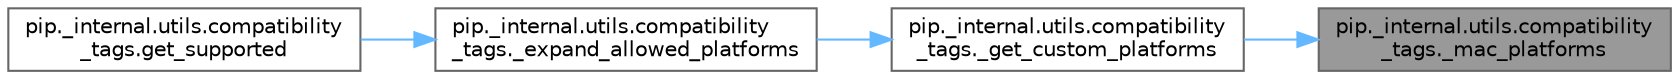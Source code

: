 digraph "pip._internal.utils.compatibility_tags._mac_platforms"
{
 // LATEX_PDF_SIZE
  bgcolor="transparent";
  edge [fontname=Helvetica,fontsize=10,labelfontname=Helvetica,labelfontsize=10];
  node [fontname=Helvetica,fontsize=10,shape=box,height=0.2,width=0.4];
  rankdir="RL";
  Node1 [id="Node000001",label="pip._internal.utils.compatibility\l_tags._mac_platforms",height=0.2,width=0.4,color="gray40", fillcolor="grey60", style="filled", fontcolor="black",tooltip=" "];
  Node1 -> Node2 [id="edge1_Node000001_Node000002",dir="back",color="steelblue1",style="solid",tooltip=" "];
  Node2 [id="Node000002",label="pip._internal.utils.compatibility\l_tags._get_custom_platforms",height=0.2,width=0.4,color="grey40", fillcolor="white", style="filled",URL="$namespacepip_1_1__internal_1_1utils_1_1compatibility__tags.html#a4300a2b41a9189f0a650b4e485b4e12b",tooltip=" "];
  Node2 -> Node3 [id="edge2_Node000002_Node000003",dir="back",color="steelblue1",style="solid",tooltip=" "];
  Node3 [id="Node000003",label="pip._internal.utils.compatibility\l_tags._expand_allowed_platforms",height=0.2,width=0.4,color="grey40", fillcolor="white", style="filled",URL="$namespacepip_1_1__internal_1_1utils_1_1compatibility__tags.html#a301e4f1fdb70b4aaa026451f4cdddacf",tooltip=" "];
  Node3 -> Node4 [id="edge3_Node000003_Node000004",dir="back",color="steelblue1",style="solid",tooltip=" "];
  Node4 [id="Node000004",label="pip._internal.utils.compatibility\l_tags.get_supported",height=0.2,width=0.4,color="grey40", fillcolor="white", style="filled",URL="$namespacepip_1_1__internal_1_1utils_1_1compatibility__tags.html#ac715a4724d188dedb3dda0ff520a9b22",tooltip=" "];
}
